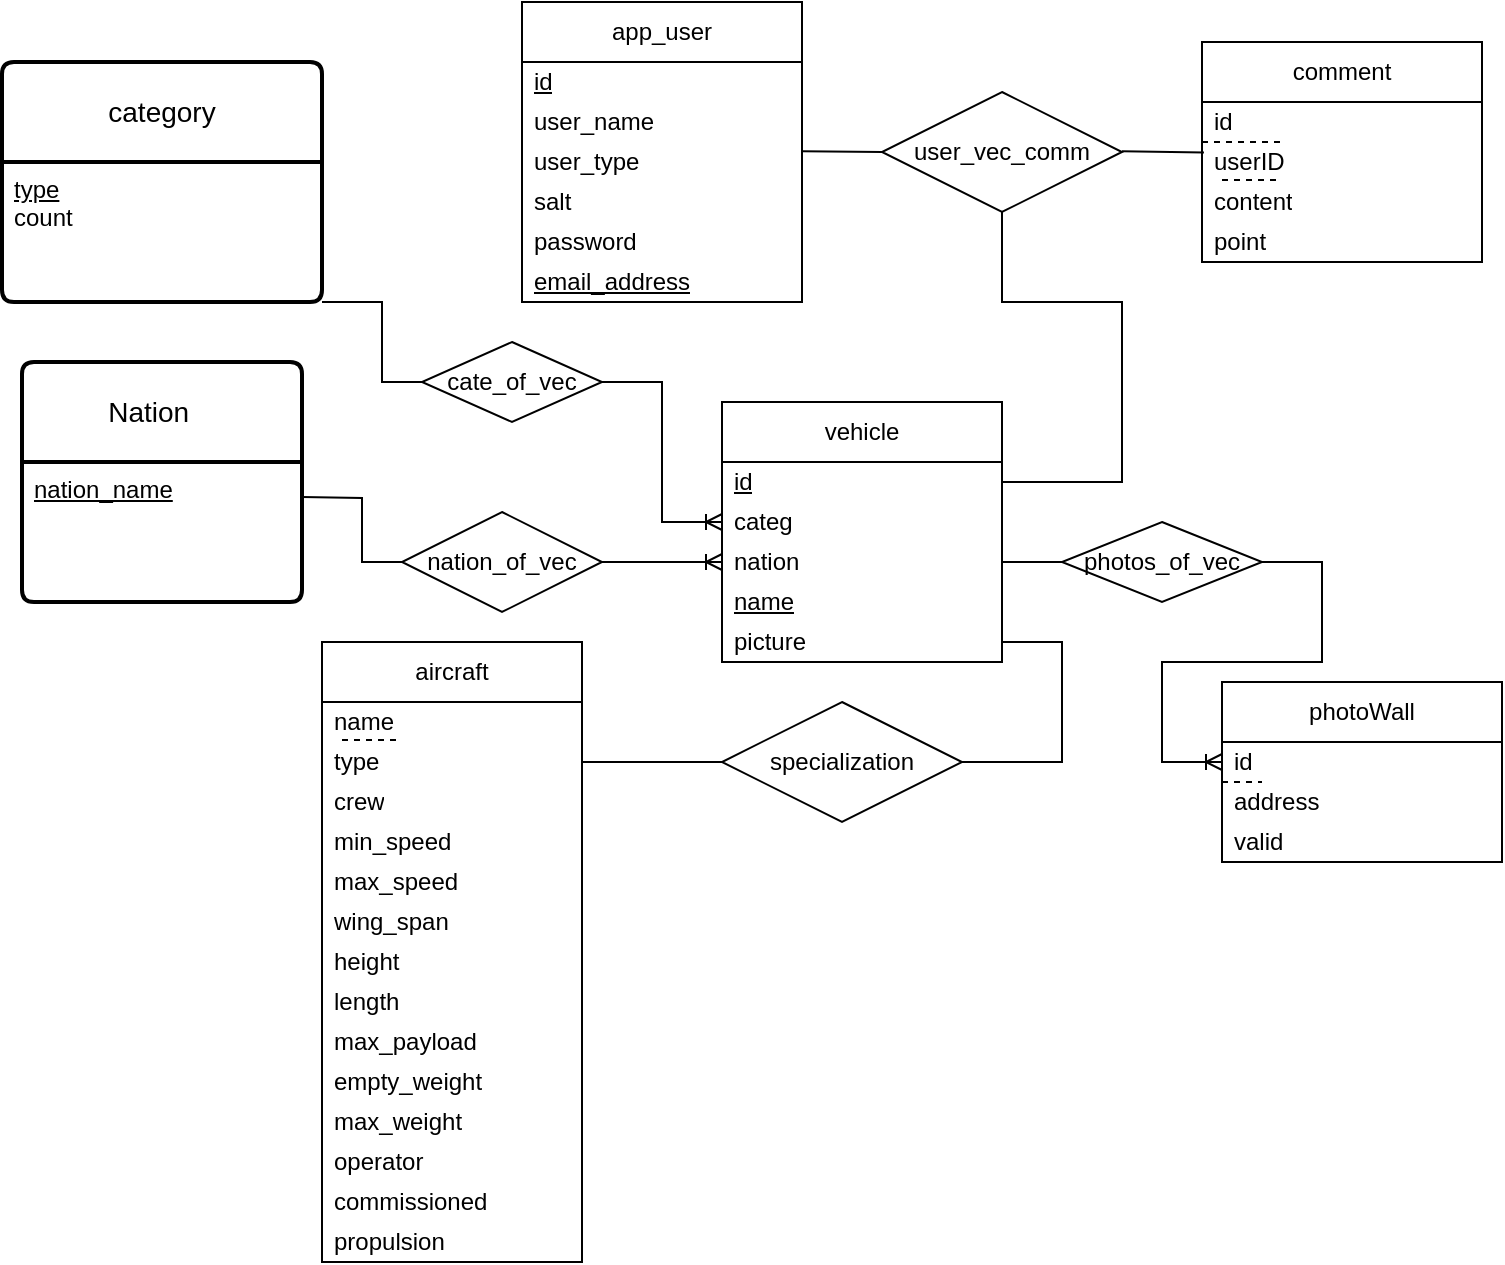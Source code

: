 <mxfile version="22.1.13" type="device">
  <diagram id="R2lEEEUBdFMjLlhIrx00" name="Page-1">
    <mxGraphModel dx="1434" dy="788" grid="1" gridSize="10" guides="1" tooltips="1" connect="1" arrows="1" fold="1" page="1" pageScale="1" pageWidth="850" pageHeight="1100" math="0" shadow="0" extFonts="Permanent Marker^https://fonts.googleapis.com/css?family=Permanent+Marker">
      <root>
        <mxCell id="0" />
        <mxCell id="1" parent="0" />
        <mxCell id="mqHk8VWDTBpLWRk9Ftv8-11" value="vehicle" style="swimlane;fontStyle=0;childLayout=stackLayout;horizontal=1;startSize=30;horizontalStack=0;resizeParent=1;resizeParentMax=0;resizeLast=0;collapsible=1;marginBottom=0;whiteSpace=wrap;html=1;" vertex="1" parent="1">
          <mxGeometry x="410" y="250" width="140" height="130" as="geometry" />
        </mxCell>
        <mxCell id="mqHk8VWDTBpLWRk9Ftv8-12" value="&lt;u&gt;id&lt;/u&gt;" style="text;strokeColor=none;fillColor=none;align=left;verticalAlign=middle;spacingLeft=4;spacingRight=4;overflow=hidden;points=[[0,0.5],[1,0.5]];portConstraint=eastwest;rotatable=0;whiteSpace=wrap;html=1;" vertex="1" parent="mqHk8VWDTBpLWRk9Ftv8-11">
          <mxGeometry y="30" width="140" height="20" as="geometry" />
        </mxCell>
        <mxCell id="mqHk8VWDTBpLWRk9Ftv8-13" value="categ" style="text;strokeColor=none;fillColor=none;align=left;verticalAlign=middle;spacingLeft=4;spacingRight=4;overflow=hidden;points=[[0,0.5],[1,0.5]];portConstraint=eastwest;rotatable=0;whiteSpace=wrap;html=1;" vertex="1" parent="mqHk8VWDTBpLWRk9Ftv8-11">
          <mxGeometry y="50" width="140" height="20" as="geometry" />
        </mxCell>
        <mxCell id="mqHk8VWDTBpLWRk9Ftv8-14" value="nation" style="text;strokeColor=none;fillColor=none;align=left;verticalAlign=middle;spacingLeft=4;spacingRight=4;overflow=hidden;points=[[0,0.5],[1,0.5]];portConstraint=eastwest;rotatable=0;whiteSpace=wrap;html=1;" vertex="1" parent="mqHk8VWDTBpLWRk9Ftv8-11">
          <mxGeometry y="70" width="140" height="20" as="geometry" />
        </mxCell>
        <mxCell id="mqHk8VWDTBpLWRk9Ftv8-25" value="&lt;u&gt;name&lt;/u&gt;" style="text;strokeColor=none;fillColor=none;align=left;verticalAlign=middle;spacingLeft=4;spacingRight=4;overflow=hidden;points=[[0,0.5],[1,0.5]];portConstraint=eastwest;rotatable=0;whiteSpace=wrap;html=1;" vertex="1" parent="mqHk8VWDTBpLWRk9Ftv8-11">
          <mxGeometry y="90" width="140" height="20" as="geometry" />
        </mxCell>
        <mxCell id="mqHk8VWDTBpLWRk9Ftv8-24" value="picture" style="text;strokeColor=none;fillColor=none;align=left;verticalAlign=middle;spacingLeft=4;spacingRight=4;overflow=hidden;points=[[0,0.5],[1,0.5]];portConstraint=eastwest;rotatable=0;whiteSpace=wrap;html=1;" vertex="1" parent="mqHk8VWDTBpLWRk9Ftv8-11">
          <mxGeometry y="110" width="140" height="20" as="geometry" />
        </mxCell>
        <mxCell id="mqHk8VWDTBpLWRk9Ftv8-15" value="photoWall" style="swimlane;fontStyle=0;childLayout=stackLayout;horizontal=1;startSize=30;horizontalStack=0;resizeParent=1;resizeParentMax=0;resizeLast=0;collapsible=1;marginBottom=0;whiteSpace=wrap;html=1;" vertex="1" parent="1">
          <mxGeometry x="660" y="390" width="140" height="90" as="geometry" />
        </mxCell>
        <mxCell id="mqHk8VWDTBpLWRk9Ftv8-16" value="id" style="text;strokeColor=none;fillColor=none;align=left;verticalAlign=middle;spacingLeft=4;spacingRight=4;overflow=hidden;points=[[0,0.5],[1,0.5]];portConstraint=eastwest;rotatable=0;whiteSpace=wrap;html=1;" vertex="1" parent="mqHk8VWDTBpLWRk9Ftv8-15">
          <mxGeometry y="30" width="140" height="20" as="geometry" />
        </mxCell>
        <mxCell id="mqHk8VWDTBpLWRk9Ftv8-44" value="" style="endArrow=none;dashed=1;html=1;rounded=0;" edge="1" parent="mqHk8VWDTBpLWRk9Ftv8-15">
          <mxGeometry width="50" height="50" relative="1" as="geometry">
            <mxPoint y="50" as="sourcePoint" />
            <mxPoint x="20" y="50" as="targetPoint" />
            <Array as="points">
              <mxPoint x="20" y="50" />
            </Array>
          </mxGeometry>
        </mxCell>
        <mxCell id="mqHk8VWDTBpLWRk9Ftv8-17" value="address" style="text;strokeColor=none;fillColor=none;align=left;verticalAlign=middle;spacingLeft=4;spacingRight=4;overflow=hidden;points=[[0,0.5],[1,0.5]];portConstraint=eastwest;rotatable=0;whiteSpace=wrap;html=1;" vertex="1" parent="mqHk8VWDTBpLWRk9Ftv8-15">
          <mxGeometry y="50" width="140" height="20" as="geometry" />
        </mxCell>
        <mxCell id="mqHk8VWDTBpLWRk9Ftv8-18" value="valid" style="text;strokeColor=none;fillColor=none;align=left;verticalAlign=middle;spacingLeft=4;spacingRight=4;overflow=hidden;points=[[0,0.5],[1,0.5]];portConstraint=eastwest;rotatable=0;whiteSpace=wrap;html=1;" vertex="1" parent="mqHk8VWDTBpLWRk9Ftv8-15">
          <mxGeometry y="70" width="140" height="20" as="geometry" />
        </mxCell>
        <mxCell id="mqHk8VWDTBpLWRk9Ftv8-19" value="comment" style="swimlane;fontStyle=0;childLayout=stackLayout;horizontal=1;startSize=30;horizontalStack=0;resizeParent=1;resizeParentMax=0;resizeLast=0;collapsible=1;marginBottom=0;whiteSpace=wrap;html=1;" vertex="1" parent="1">
          <mxGeometry x="650" y="70" width="140" height="110" as="geometry" />
        </mxCell>
        <mxCell id="mqHk8VWDTBpLWRk9Ftv8-20" value="id" style="text;strokeColor=none;fillColor=none;align=left;verticalAlign=middle;spacingLeft=4;spacingRight=4;overflow=hidden;points=[[0,0.5],[1,0.5]];portConstraint=eastwest;rotatable=0;whiteSpace=wrap;html=1;" vertex="1" parent="mqHk8VWDTBpLWRk9Ftv8-19">
          <mxGeometry y="30" width="140" height="20" as="geometry" />
        </mxCell>
        <mxCell id="mqHk8VWDTBpLWRk9Ftv8-45" value="" style="endArrow=none;dashed=1;html=1;rounded=0;" edge="1" parent="mqHk8VWDTBpLWRk9Ftv8-19">
          <mxGeometry width="50" height="50" relative="1" as="geometry">
            <mxPoint y="50" as="sourcePoint" />
            <mxPoint x="40" y="50" as="targetPoint" />
          </mxGeometry>
        </mxCell>
        <mxCell id="mqHk8VWDTBpLWRk9Ftv8-88" value="" style="endArrow=none;html=1;rounded=0;entryX=0.007;entryY=0.264;entryDx=0;entryDy=0;entryPerimeter=0;" edge="1" parent="mqHk8VWDTBpLWRk9Ftv8-19" target="mqHk8VWDTBpLWRk9Ftv8-21">
          <mxGeometry relative="1" as="geometry">
            <mxPoint x="-40" y="54.66" as="sourcePoint" />
            <mxPoint x="120" y="54.66" as="targetPoint" />
          </mxGeometry>
        </mxCell>
        <mxCell id="mqHk8VWDTBpLWRk9Ftv8-21" value="userID" style="text;strokeColor=none;fillColor=none;align=left;verticalAlign=middle;spacingLeft=4;spacingRight=4;overflow=hidden;points=[[0,0.5],[1,0.5]];portConstraint=eastwest;rotatable=0;whiteSpace=wrap;html=1;" vertex="1" parent="mqHk8VWDTBpLWRk9Ftv8-19">
          <mxGeometry y="50" width="140" height="20" as="geometry" />
        </mxCell>
        <mxCell id="mqHk8VWDTBpLWRk9Ftv8-48" value="" style="endArrow=none;dashed=1;html=1;rounded=0;" edge="1" parent="mqHk8VWDTBpLWRk9Ftv8-19">
          <mxGeometry width="50" height="50" relative="1" as="geometry">
            <mxPoint x="10" y="69" as="sourcePoint" />
            <mxPoint x="40" y="69" as="targetPoint" />
          </mxGeometry>
        </mxCell>
        <mxCell id="mqHk8VWDTBpLWRk9Ftv8-22" value="content" style="text;strokeColor=none;fillColor=none;align=left;verticalAlign=middle;spacingLeft=4;spacingRight=4;overflow=hidden;points=[[0,0.5],[1,0.5]];portConstraint=eastwest;rotatable=0;whiteSpace=wrap;html=1;" vertex="1" parent="mqHk8VWDTBpLWRk9Ftv8-19">
          <mxGeometry y="70" width="140" height="20" as="geometry" />
        </mxCell>
        <mxCell id="mqHk8VWDTBpLWRk9Ftv8-23" value="point" style="text;strokeColor=none;fillColor=none;align=left;verticalAlign=middle;spacingLeft=4;spacingRight=4;overflow=hidden;points=[[0,0.5],[1,0.5]];portConstraint=eastwest;rotatable=0;whiteSpace=wrap;html=1;" vertex="1" parent="mqHk8VWDTBpLWRk9Ftv8-19">
          <mxGeometry y="90" width="140" height="20" as="geometry" />
        </mxCell>
        <mxCell id="mqHk8VWDTBpLWRk9Ftv8-26" value="aircraft" style="swimlane;fontStyle=0;childLayout=stackLayout;horizontal=1;startSize=30;horizontalStack=0;resizeParent=1;resizeParentMax=0;resizeLast=0;collapsible=1;marginBottom=0;whiteSpace=wrap;html=1;" vertex="1" parent="1">
          <mxGeometry x="210" y="370" width="130" height="310" as="geometry" />
        </mxCell>
        <mxCell id="mqHk8VWDTBpLWRk9Ftv8-27" value="name" style="text;strokeColor=none;fillColor=none;align=left;verticalAlign=middle;spacingLeft=4;spacingRight=4;overflow=hidden;points=[[0,0.5],[1,0.5]];portConstraint=eastwest;rotatable=0;whiteSpace=wrap;html=1;" vertex="1" parent="mqHk8VWDTBpLWRk9Ftv8-26">
          <mxGeometry y="30" width="130" height="20" as="geometry" />
        </mxCell>
        <mxCell id="mqHk8VWDTBpLWRk9Ftv8-43" value="" style="endArrow=none;dashed=1;html=1;rounded=0;" edge="1" parent="mqHk8VWDTBpLWRk9Ftv8-26">
          <mxGeometry width="50" height="50" relative="1" as="geometry">
            <mxPoint x="10" y="49" as="sourcePoint" />
            <mxPoint x="40" y="49" as="targetPoint" />
          </mxGeometry>
        </mxCell>
        <mxCell id="mqHk8VWDTBpLWRk9Ftv8-28" value="type" style="text;strokeColor=none;fillColor=none;align=left;verticalAlign=middle;spacingLeft=4;spacingRight=4;overflow=hidden;points=[[0,0.5],[1,0.5]];portConstraint=eastwest;rotatable=0;whiteSpace=wrap;html=1;" vertex="1" parent="mqHk8VWDTBpLWRk9Ftv8-26">
          <mxGeometry y="50" width="130" height="20" as="geometry" />
        </mxCell>
        <mxCell id="mqHk8VWDTBpLWRk9Ftv8-31" value="crew" style="text;strokeColor=none;fillColor=none;align=left;verticalAlign=middle;spacingLeft=4;spacingRight=4;overflow=hidden;points=[[0,0.5],[1,0.5]];portConstraint=eastwest;rotatable=0;whiteSpace=wrap;html=1;" vertex="1" parent="mqHk8VWDTBpLWRk9Ftv8-26">
          <mxGeometry y="70" width="130" height="20" as="geometry" />
        </mxCell>
        <mxCell id="mqHk8VWDTBpLWRk9Ftv8-33" value="min_speed" style="text;strokeColor=none;fillColor=none;align=left;verticalAlign=middle;spacingLeft=4;spacingRight=4;overflow=hidden;points=[[0,0.5],[1,0.5]];portConstraint=eastwest;rotatable=0;whiteSpace=wrap;html=1;" vertex="1" parent="mqHk8VWDTBpLWRk9Ftv8-26">
          <mxGeometry y="90" width="130" height="20" as="geometry" />
        </mxCell>
        <mxCell id="mqHk8VWDTBpLWRk9Ftv8-41" value="max_speed" style="text;strokeColor=none;fillColor=none;align=left;verticalAlign=middle;spacingLeft=4;spacingRight=4;overflow=hidden;points=[[0,0.5],[1,0.5]];portConstraint=eastwest;rotatable=0;whiteSpace=wrap;html=1;" vertex="1" parent="mqHk8VWDTBpLWRk9Ftv8-26">
          <mxGeometry y="110" width="130" height="20" as="geometry" />
        </mxCell>
        <mxCell id="mqHk8VWDTBpLWRk9Ftv8-40" value="wing_span" style="text;strokeColor=none;fillColor=none;align=left;verticalAlign=middle;spacingLeft=4;spacingRight=4;overflow=hidden;points=[[0,0.5],[1,0.5]];portConstraint=eastwest;rotatable=0;whiteSpace=wrap;html=1;" vertex="1" parent="mqHk8VWDTBpLWRk9Ftv8-26">
          <mxGeometry y="130" width="130" height="20" as="geometry" />
        </mxCell>
        <mxCell id="mqHk8VWDTBpLWRk9Ftv8-39" value="&lt;div style=&quot;border-color: var(--border-color); text-align: center;&quot;&gt;height&lt;/div&gt;" style="text;strokeColor=none;fillColor=none;align=left;verticalAlign=middle;spacingLeft=4;spacingRight=4;overflow=hidden;points=[[0,0.5],[1,0.5]];portConstraint=eastwest;rotatable=0;whiteSpace=wrap;html=1;" vertex="1" parent="mqHk8VWDTBpLWRk9Ftv8-26">
          <mxGeometry y="150" width="130" height="20" as="geometry" />
        </mxCell>
        <mxCell id="mqHk8VWDTBpLWRk9Ftv8-38" value="length" style="text;strokeColor=none;fillColor=none;align=left;verticalAlign=middle;spacingLeft=4;spacingRight=4;overflow=hidden;points=[[0,0.5],[1,0.5]];portConstraint=eastwest;rotatable=0;whiteSpace=wrap;html=1;" vertex="1" parent="mqHk8VWDTBpLWRk9Ftv8-26">
          <mxGeometry y="170" width="130" height="20" as="geometry" />
        </mxCell>
        <mxCell id="mqHk8VWDTBpLWRk9Ftv8-37" value="max_payload" style="text;strokeColor=none;fillColor=none;align=left;verticalAlign=middle;spacingLeft=4;spacingRight=4;overflow=hidden;points=[[0,0.5],[1,0.5]];portConstraint=eastwest;rotatable=0;whiteSpace=wrap;html=1;" vertex="1" parent="mqHk8VWDTBpLWRk9Ftv8-26">
          <mxGeometry y="190" width="130" height="20" as="geometry" />
        </mxCell>
        <mxCell id="mqHk8VWDTBpLWRk9Ftv8-36" value="empty_weight" style="text;strokeColor=none;fillColor=none;align=left;verticalAlign=middle;spacingLeft=4;spacingRight=4;overflow=hidden;points=[[0,0.5],[1,0.5]];portConstraint=eastwest;rotatable=0;whiteSpace=wrap;html=1;" vertex="1" parent="mqHk8VWDTBpLWRk9Ftv8-26">
          <mxGeometry y="210" width="130" height="20" as="geometry" />
        </mxCell>
        <mxCell id="mqHk8VWDTBpLWRk9Ftv8-35" value="max_weight" style="text;strokeColor=none;fillColor=none;align=left;verticalAlign=middle;spacingLeft=4;spacingRight=4;overflow=hidden;points=[[0,0.5],[1,0.5]];portConstraint=eastwest;rotatable=0;whiteSpace=wrap;html=1;" vertex="1" parent="mqHk8VWDTBpLWRk9Ftv8-26">
          <mxGeometry y="230" width="130" height="20" as="geometry" />
        </mxCell>
        <mxCell id="mqHk8VWDTBpLWRk9Ftv8-34" value="operator" style="text;strokeColor=none;fillColor=none;align=left;verticalAlign=middle;spacingLeft=4;spacingRight=4;overflow=hidden;points=[[0,0.5],[1,0.5]];portConstraint=eastwest;rotatable=0;whiteSpace=wrap;html=1;" vertex="1" parent="mqHk8VWDTBpLWRk9Ftv8-26">
          <mxGeometry y="250" width="130" height="20" as="geometry" />
        </mxCell>
        <mxCell id="mqHk8VWDTBpLWRk9Ftv8-32" value="commissioned" style="text;strokeColor=none;fillColor=none;align=left;verticalAlign=middle;spacingLeft=4;spacingRight=4;overflow=hidden;points=[[0,0.5],[1,0.5]];portConstraint=eastwest;rotatable=0;whiteSpace=wrap;html=1;" vertex="1" parent="mqHk8VWDTBpLWRk9Ftv8-26">
          <mxGeometry y="270" width="130" height="20" as="geometry" />
        </mxCell>
        <mxCell id="mqHk8VWDTBpLWRk9Ftv8-29" value="propulsion" style="text;strokeColor=none;fillColor=none;align=left;verticalAlign=middle;spacingLeft=4;spacingRight=4;overflow=hidden;points=[[0,0.5],[1,0.5]];portConstraint=eastwest;rotatable=0;whiteSpace=wrap;html=1;" vertex="1" parent="mqHk8VWDTBpLWRk9Ftv8-26">
          <mxGeometry y="290" width="130" height="20" as="geometry" />
        </mxCell>
        <mxCell id="mqHk8VWDTBpLWRk9Ftv8-49" value="app_user" style="swimlane;fontStyle=0;childLayout=stackLayout;horizontal=1;startSize=30;horizontalStack=0;resizeParent=1;resizeParentMax=0;resizeLast=0;collapsible=1;marginBottom=0;whiteSpace=wrap;html=1;" vertex="1" parent="1">
          <mxGeometry x="310" y="50" width="140" height="150" as="geometry" />
        </mxCell>
        <mxCell id="mqHk8VWDTBpLWRk9Ftv8-50" value="&lt;u&gt;id&lt;/u&gt;" style="text;strokeColor=none;fillColor=none;align=left;verticalAlign=middle;spacingLeft=4;spacingRight=4;overflow=hidden;points=[[0,0.5],[1,0.5]];portConstraint=eastwest;rotatable=0;whiteSpace=wrap;html=1;" vertex="1" parent="mqHk8VWDTBpLWRk9Ftv8-49">
          <mxGeometry y="30" width="140" height="20" as="geometry" />
        </mxCell>
        <mxCell id="mqHk8VWDTBpLWRk9Ftv8-51" value="user_name" style="text;strokeColor=none;fillColor=none;align=left;verticalAlign=middle;spacingLeft=4;spacingRight=4;overflow=hidden;points=[[0,0.5],[1,0.5]];portConstraint=eastwest;rotatable=0;whiteSpace=wrap;html=1;" vertex="1" parent="mqHk8VWDTBpLWRk9Ftv8-49">
          <mxGeometry y="50" width="140" height="20" as="geometry" />
        </mxCell>
        <mxCell id="mqHk8VWDTBpLWRk9Ftv8-52" value="user_type" style="text;strokeColor=none;fillColor=none;align=left;verticalAlign=middle;spacingLeft=4;spacingRight=4;overflow=hidden;points=[[0,0.5],[1,0.5]];portConstraint=eastwest;rotatable=0;whiteSpace=wrap;html=1;" vertex="1" parent="mqHk8VWDTBpLWRk9Ftv8-49">
          <mxGeometry y="70" width="140" height="20" as="geometry" />
        </mxCell>
        <mxCell id="mqHk8VWDTBpLWRk9Ftv8-54" value="salt" style="text;strokeColor=none;fillColor=none;align=left;verticalAlign=middle;spacingLeft=4;spacingRight=4;overflow=hidden;points=[[0,0.5],[1,0.5]];portConstraint=eastwest;rotatable=0;whiteSpace=wrap;html=1;" vertex="1" parent="mqHk8VWDTBpLWRk9Ftv8-49">
          <mxGeometry y="90" width="140" height="20" as="geometry" />
        </mxCell>
        <mxCell id="mqHk8VWDTBpLWRk9Ftv8-53" value="password" style="text;strokeColor=none;fillColor=none;align=left;verticalAlign=middle;spacingLeft=4;spacingRight=4;overflow=hidden;points=[[0,0.5],[1,0.5]];portConstraint=eastwest;rotatable=0;whiteSpace=wrap;html=1;" vertex="1" parent="mqHk8VWDTBpLWRk9Ftv8-49">
          <mxGeometry y="110" width="140" height="20" as="geometry" />
        </mxCell>
        <mxCell id="mqHk8VWDTBpLWRk9Ftv8-55" value="&lt;u&gt;email_address&lt;/u&gt;" style="text;strokeColor=none;fillColor=none;align=left;verticalAlign=middle;spacingLeft=4;spacingRight=4;overflow=hidden;points=[[0,0.5],[1,0.5]];portConstraint=eastwest;rotatable=0;whiteSpace=wrap;html=1;" vertex="1" parent="mqHk8VWDTBpLWRk9Ftv8-49">
          <mxGeometry y="130" width="140" height="20" as="geometry" />
        </mxCell>
        <mxCell id="mqHk8VWDTBpLWRk9Ftv8-57" value="Nation&lt;span style=&quot;border-color: var(--border-color); font-size: 12px;&quot;&gt;&lt;span style=&quot;white-space: pre;&quot;&gt;&amp;nbsp;&amp;nbsp;&amp;nbsp;&amp;nbsp;&lt;/span&gt;&lt;/span&gt;" style="swimlane;childLayout=stackLayout;horizontal=1;startSize=50;horizontalStack=0;rounded=1;fontSize=14;fontStyle=0;strokeWidth=2;resizeParent=0;resizeLast=1;shadow=0;dashed=0;align=center;arcSize=4;whiteSpace=wrap;html=1;" vertex="1" parent="1">
          <mxGeometry x="60" y="230" width="140" height="120" as="geometry" />
        </mxCell>
        <mxCell id="mqHk8VWDTBpLWRk9Ftv8-58" value="&lt;u style=&quot;border-color: var(--border-color);&quot;&gt;nation_name&lt;/u&gt;" style="align=left;strokeColor=none;fillColor=none;spacingLeft=4;fontSize=12;verticalAlign=top;resizable=0;rotatable=0;part=1;html=1;" vertex="1" parent="mqHk8VWDTBpLWRk9Ftv8-57">
          <mxGeometry y="50" width="140" height="70" as="geometry" />
        </mxCell>
        <mxCell id="mqHk8VWDTBpLWRk9Ftv8-69" value="category" style="swimlane;childLayout=stackLayout;horizontal=1;startSize=50;horizontalStack=0;rounded=1;fontSize=14;fontStyle=0;strokeWidth=2;resizeParent=0;resizeLast=1;shadow=0;dashed=0;align=center;arcSize=4;whiteSpace=wrap;html=1;" vertex="1" parent="1">
          <mxGeometry x="50" y="80" width="160" height="120" as="geometry" />
        </mxCell>
        <mxCell id="mqHk8VWDTBpLWRk9Ftv8-70" value="&lt;span style=&quot;border-color: var(--border-color);&quot;&gt;&lt;u&gt;type&lt;/u&gt;&lt;br&gt;count&lt;br&gt;&lt;/span&gt;" style="align=left;strokeColor=none;fillColor=none;spacingLeft=4;fontSize=12;verticalAlign=top;resizable=0;rotatable=0;part=1;html=1;" vertex="1" parent="mqHk8VWDTBpLWRk9Ftv8-69">
          <mxGeometry y="50" width="160" height="70" as="geometry" />
        </mxCell>
        <mxCell id="mqHk8VWDTBpLWRk9Ftv8-72" value="cate_of_vec" style="shape=rhombus;perimeter=rhombusPerimeter;whiteSpace=wrap;html=1;align=center;" vertex="1" parent="1">
          <mxGeometry x="260" y="220" width="90" height="40" as="geometry" />
        </mxCell>
        <mxCell id="mqHk8VWDTBpLWRk9Ftv8-74" value="" style="edgeStyle=entityRelationEdgeStyle;fontSize=12;html=1;endArrow=ERoneToMany;rounded=0;exitX=1;exitY=0.5;exitDx=0;exitDy=0;entryX=0;entryY=0.5;entryDx=0;entryDy=0;" edge="1" parent="1" source="mqHk8VWDTBpLWRk9Ftv8-72" target="mqHk8VWDTBpLWRk9Ftv8-13">
          <mxGeometry width="100" height="100" relative="1" as="geometry">
            <mxPoint x="300" y="410" as="sourcePoint" />
            <mxPoint x="410" y="270" as="targetPoint" />
          </mxGeometry>
        </mxCell>
        <mxCell id="mqHk8VWDTBpLWRk9Ftv8-78" value="nation_of_vec" style="shape=rhombus;perimeter=rhombusPerimeter;whiteSpace=wrap;html=1;align=center;" vertex="1" parent="1">
          <mxGeometry x="250" y="305" width="100" height="50" as="geometry" />
        </mxCell>
        <mxCell id="mqHk8VWDTBpLWRk9Ftv8-81" value="" style="endArrow=none;html=1;rounded=0;entryX=0;entryY=0.5;entryDx=0;entryDy=0;exitX=1;exitY=0.25;exitDx=0;exitDy=0;" edge="1" parent="1" source="mqHk8VWDTBpLWRk9Ftv8-58" target="mqHk8VWDTBpLWRk9Ftv8-78">
          <mxGeometry relative="1" as="geometry">
            <mxPoint x="110" y="530" as="sourcePoint" />
            <mxPoint x="270" y="530" as="targetPoint" />
            <Array as="points">
              <mxPoint x="230" y="298" />
              <mxPoint x="230" y="330" />
            </Array>
          </mxGeometry>
        </mxCell>
        <mxCell id="mqHk8VWDTBpLWRk9Ftv8-82" value="" style="resizable=0;html=1;whiteSpace=wrap;align=right;verticalAlign=bottom;" connectable="0" vertex="1" parent="mqHk8VWDTBpLWRk9Ftv8-81">
          <mxGeometry x="1" relative="1" as="geometry" />
        </mxCell>
        <mxCell id="mqHk8VWDTBpLWRk9Ftv8-85" value="" style="edgeStyle=entityRelationEdgeStyle;fontSize=12;html=1;endArrow=ERoneToMany;rounded=0;exitX=1;exitY=0.5;exitDx=0;exitDy=0;entryX=0;entryY=0.5;entryDx=0;entryDy=0;" edge="1" parent="1" source="mqHk8VWDTBpLWRk9Ftv8-78" target="mqHk8VWDTBpLWRk9Ftv8-14">
          <mxGeometry width="100" height="100" relative="1" as="geometry">
            <mxPoint x="350" y="390" as="sourcePoint" />
            <mxPoint x="450" y="290" as="targetPoint" />
            <Array as="points">
              <mxPoint x="360" y="290" />
            </Array>
          </mxGeometry>
        </mxCell>
        <mxCell id="mqHk8VWDTBpLWRk9Ftv8-86" value="user_vec_comm" style="shape=rhombus;perimeter=rhombusPerimeter;whiteSpace=wrap;html=1;align=center;" vertex="1" parent="1">
          <mxGeometry x="490" y="95" width="120" height="60" as="geometry" />
        </mxCell>
        <mxCell id="mqHk8VWDTBpLWRk9Ftv8-87" value="" style="endArrow=none;html=1;rounded=0;entryX=0;entryY=0.5;entryDx=0;entryDy=0;" edge="1" parent="1" target="mqHk8VWDTBpLWRk9Ftv8-86">
          <mxGeometry relative="1" as="geometry">
            <mxPoint x="450" y="124.66" as="sourcePoint" />
            <mxPoint x="610" y="124.66" as="targetPoint" />
          </mxGeometry>
        </mxCell>
        <mxCell id="mqHk8VWDTBpLWRk9Ftv8-89" value="" style="endArrow=none;html=1;rounded=0;exitX=0.5;exitY=1;exitDx=0;exitDy=0;entryX=1;entryY=0.5;entryDx=0;entryDy=0;" edge="1" parent="1" source="mqHk8VWDTBpLWRk9Ftv8-86" target="mqHk8VWDTBpLWRk9Ftv8-12">
          <mxGeometry relative="1" as="geometry">
            <mxPoint x="550" y="200" as="sourcePoint" />
            <mxPoint x="710" y="200" as="targetPoint" />
            <Array as="points">
              <mxPoint x="550" y="200" />
              <mxPoint x="610" y="200" />
              <mxPoint x="610" y="290" />
            </Array>
          </mxGeometry>
        </mxCell>
        <mxCell id="mqHk8VWDTBpLWRk9Ftv8-90" value="" style="endArrow=none;html=1;rounded=0;entryX=0;entryY=0.5;entryDx=0;entryDy=0;exitX=1;exitY=1;exitDx=0;exitDy=0;" edge="1" parent="1" source="mqHk8VWDTBpLWRk9Ftv8-70" target="mqHk8VWDTBpLWRk9Ftv8-72">
          <mxGeometry relative="1" as="geometry">
            <mxPoint x="200" y="250" as="sourcePoint" />
            <mxPoint x="240" y="250.34" as="targetPoint" />
            <Array as="points">
              <mxPoint x="240" y="200" />
              <mxPoint x="240" y="240" />
            </Array>
          </mxGeometry>
        </mxCell>
        <mxCell id="mqHk8VWDTBpLWRk9Ftv8-91" value="photos_of_vec" style="shape=rhombus;perimeter=rhombusPerimeter;whiteSpace=wrap;html=1;align=center;" vertex="1" parent="1">
          <mxGeometry x="580" y="310" width="100" height="40" as="geometry" />
        </mxCell>
        <mxCell id="mqHk8VWDTBpLWRk9Ftv8-93" value="" style="endArrow=none;html=1;rounded=0;exitX=1;exitY=0.5;exitDx=0;exitDy=0;entryX=0;entryY=0.5;entryDx=0;entryDy=0;" edge="1" parent="1" source="mqHk8VWDTBpLWRk9Ftv8-14" target="mqHk8VWDTBpLWRk9Ftv8-91">
          <mxGeometry relative="1" as="geometry">
            <mxPoint x="560" y="420" as="sourcePoint" />
            <mxPoint x="610" y="360" as="targetPoint" />
            <Array as="points">
              <mxPoint x="580" y="330" />
            </Array>
          </mxGeometry>
        </mxCell>
        <mxCell id="mqHk8VWDTBpLWRk9Ftv8-95" value="" style="edgeStyle=entityRelationEdgeStyle;fontSize=12;html=1;endArrow=ERoneToMany;rounded=0;exitX=1;exitY=0.5;exitDx=0;exitDy=0;" edge="1" parent="1" source="mqHk8VWDTBpLWRk9Ftv8-91">
          <mxGeometry width="100" height="100" relative="1" as="geometry">
            <mxPoint x="710" y="400" as="sourcePoint" />
            <mxPoint x="660" y="430" as="targetPoint" />
            <Array as="points">
              <mxPoint x="670" y="390" />
            </Array>
          </mxGeometry>
        </mxCell>
        <mxCell id="mqHk8VWDTBpLWRk9Ftv8-96" value="specialization" style="shape=rhombus;perimeter=rhombusPerimeter;whiteSpace=wrap;html=1;align=center;" vertex="1" parent="1">
          <mxGeometry x="410" y="400" width="120" height="60" as="geometry" />
        </mxCell>
        <mxCell id="mqHk8VWDTBpLWRk9Ftv8-97" value="" style="endArrow=none;html=1;rounded=0;entryX=0;entryY=0.5;entryDx=0;entryDy=0;exitX=1;exitY=0.5;exitDx=0;exitDy=0;" edge="1" parent="1" source="mqHk8VWDTBpLWRk9Ftv8-28" target="mqHk8VWDTBpLWRk9Ftv8-96">
          <mxGeometry relative="1" as="geometry">
            <mxPoint x="370" y="519.66" as="sourcePoint" />
            <mxPoint x="530" y="519.66" as="targetPoint" />
          </mxGeometry>
        </mxCell>
        <mxCell id="mqHk8VWDTBpLWRk9Ftv8-98" value="" style="endArrow=none;html=1;rounded=0;entryX=1;entryY=0.5;entryDx=0;entryDy=0;exitX=1;exitY=0.5;exitDx=0;exitDy=0;" edge="1" parent="1" source="mqHk8VWDTBpLWRk9Ftv8-96" target="mqHk8VWDTBpLWRk9Ftv8-24">
          <mxGeometry relative="1" as="geometry">
            <mxPoint x="540" y="519.66" as="sourcePoint" />
            <mxPoint x="700" y="519.66" as="targetPoint" />
            <Array as="points">
              <mxPoint x="560" y="430" />
              <mxPoint x="580" y="430" />
              <mxPoint x="580" y="370" />
            </Array>
          </mxGeometry>
        </mxCell>
      </root>
    </mxGraphModel>
  </diagram>
</mxfile>
